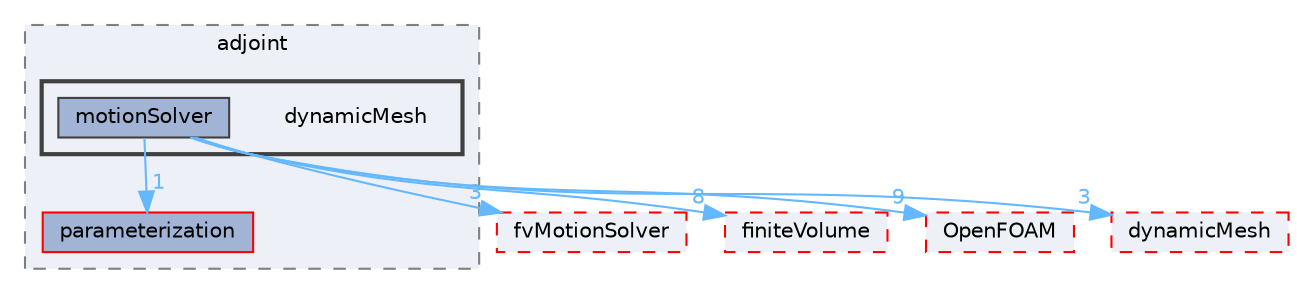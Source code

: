 digraph "src/optimisation/adjointOptimisation/adjoint/dynamicMesh"
{
 // LATEX_PDF_SIZE
  bgcolor="transparent";
  edge [fontname=Helvetica,fontsize=10,labelfontname=Helvetica,labelfontsize=10];
  node [fontname=Helvetica,fontsize=10,shape=box,height=0.2,width=0.4];
  compound=true
  subgraph clusterdir_ec068ce9daa9333922b6d138eb1e178a {
    graph [ bgcolor="#edf0f7", pencolor="grey50", label="adjoint", fontname=Helvetica,fontsize=10 style="filled,dashed", URL="dir_ec068ce9daa9333922b6d138eb1e178a.html",tooltip=""]
  dir_b99de617d441e60a7bad4cdf0a5e480b [label="parameterization", fillcolor="#a2b4d6", color="red", style="filled", URL="dir_b99de617d441e60a7bad4cdf0a5e480b.html",tooltip=""];
  subgraph clusterdir_a3c15c1b3b2f5f0f260afae195a15ca3 {
    graph [ bgcolor="#edf0f7", pencolor="grey25", label="", fontname=Helvetica,fontsize=10 style="filled,bold", URL="dir_a3c15c1b3b2f5f0f260afae195a15ca3.html",tooltip=""]
    dir_a3c15c1b3b2f5f0f260afae195a15ca3 [shape=plaintext, label="dynamicMesh"];
  dir_f5cfbca82fa9202469cbc54181740b74 [label="motionSolver", fillcolor="#a2b4d6", color="grey25", style="filled", URL="dir_f5cfbca82fa9202469cbc54181740b74.html",tooltip=""];
  }
  }
  dir_f7091aeabaea36e4bb5fe5aa28ecbeff [label="fvMotionSolver", fillcolor="#edf0f7", color="red", style="filled,dashed", URL="dir_f7091aeabaea36e4bb5fe5aa28ecbeff.html",tooltip=""];
  dir_9bd15774b555cf7259a6fa18f99fe99b [label="finiteVolume", fillcolor="#edf0f7", color="red", style="filled,dashed", URL="dir_9bd15774b555cf7259a6fa18f99fe99b.html",tooltip=""];
  dir_c5473ff19b20e6ec4dfe5c310b3778a8 [label="OpenFOAM", fillcolor="#edf0f7", color="red", style="filled,dashed", URL="dir_c5473ff19b20e6ec4dfe5c310b3778a8.html",tooltip=""];
  dir_63742796c427c97a292c80f7db71da36 [label="dynamicMesh", fillcolor="#edf0f7", color="red", style="filled,dashed", URL="dir_63742796c427c97a292c80f7db71da36.html",tooltip=""];
  dir_f5cfbca82fa9202469cbc54181740b74->dir_63742796c427c97a292c80f7db71da36 [headlabel="3", labeldistance=1.5 headhref="dir_002445_001086.html" href="dir_002445_001086.html" color="steelblue1" fontcolor="steelblue1"];
  dir_f5cfbca82fa9202469cbc54181740b74->dir_9bd15774b555cf7259a6fa18f99fe99b [headlabel="8", labeldistance=1.5 headhref="dir_002445_001387.html" href="dir_002445_001387.html" color="steelblue1" fontcolor="steelblue1"];
  dir_f5cfbca82fa9202469cbc54181740b74->dir_c5473ff19b20e6ec4dfe5c310b3778a8 [headlabel="9", labeldistance=1.5 headhref="dir_002445_002695.html" href="dir_002445_002695.html" color="steelblue1" fontcolor="steelblue1"];
  dir_f5cfbca82fa9202469cbc54181740b74->dir_f7091aeabaea36e4bb5fe5aa28ecbeff [headlabel="3", labeldistance=1.5 headhref="dir_002445_001553.html" href="dir_002445_001553.html" color="steelblue1" fontcolor="steelblue1"];
  dir_f5cfbca82fa9202469cbc54181740b74->dir_b99de617d441e60a7bad4cdf0a5e480b [headlabel="1", labeldistance=1.5 headhref="dir_002445_002783.html" href="dir_002445_002783.html" color="steelblue1" fontcolor="steelblue1"];
}
